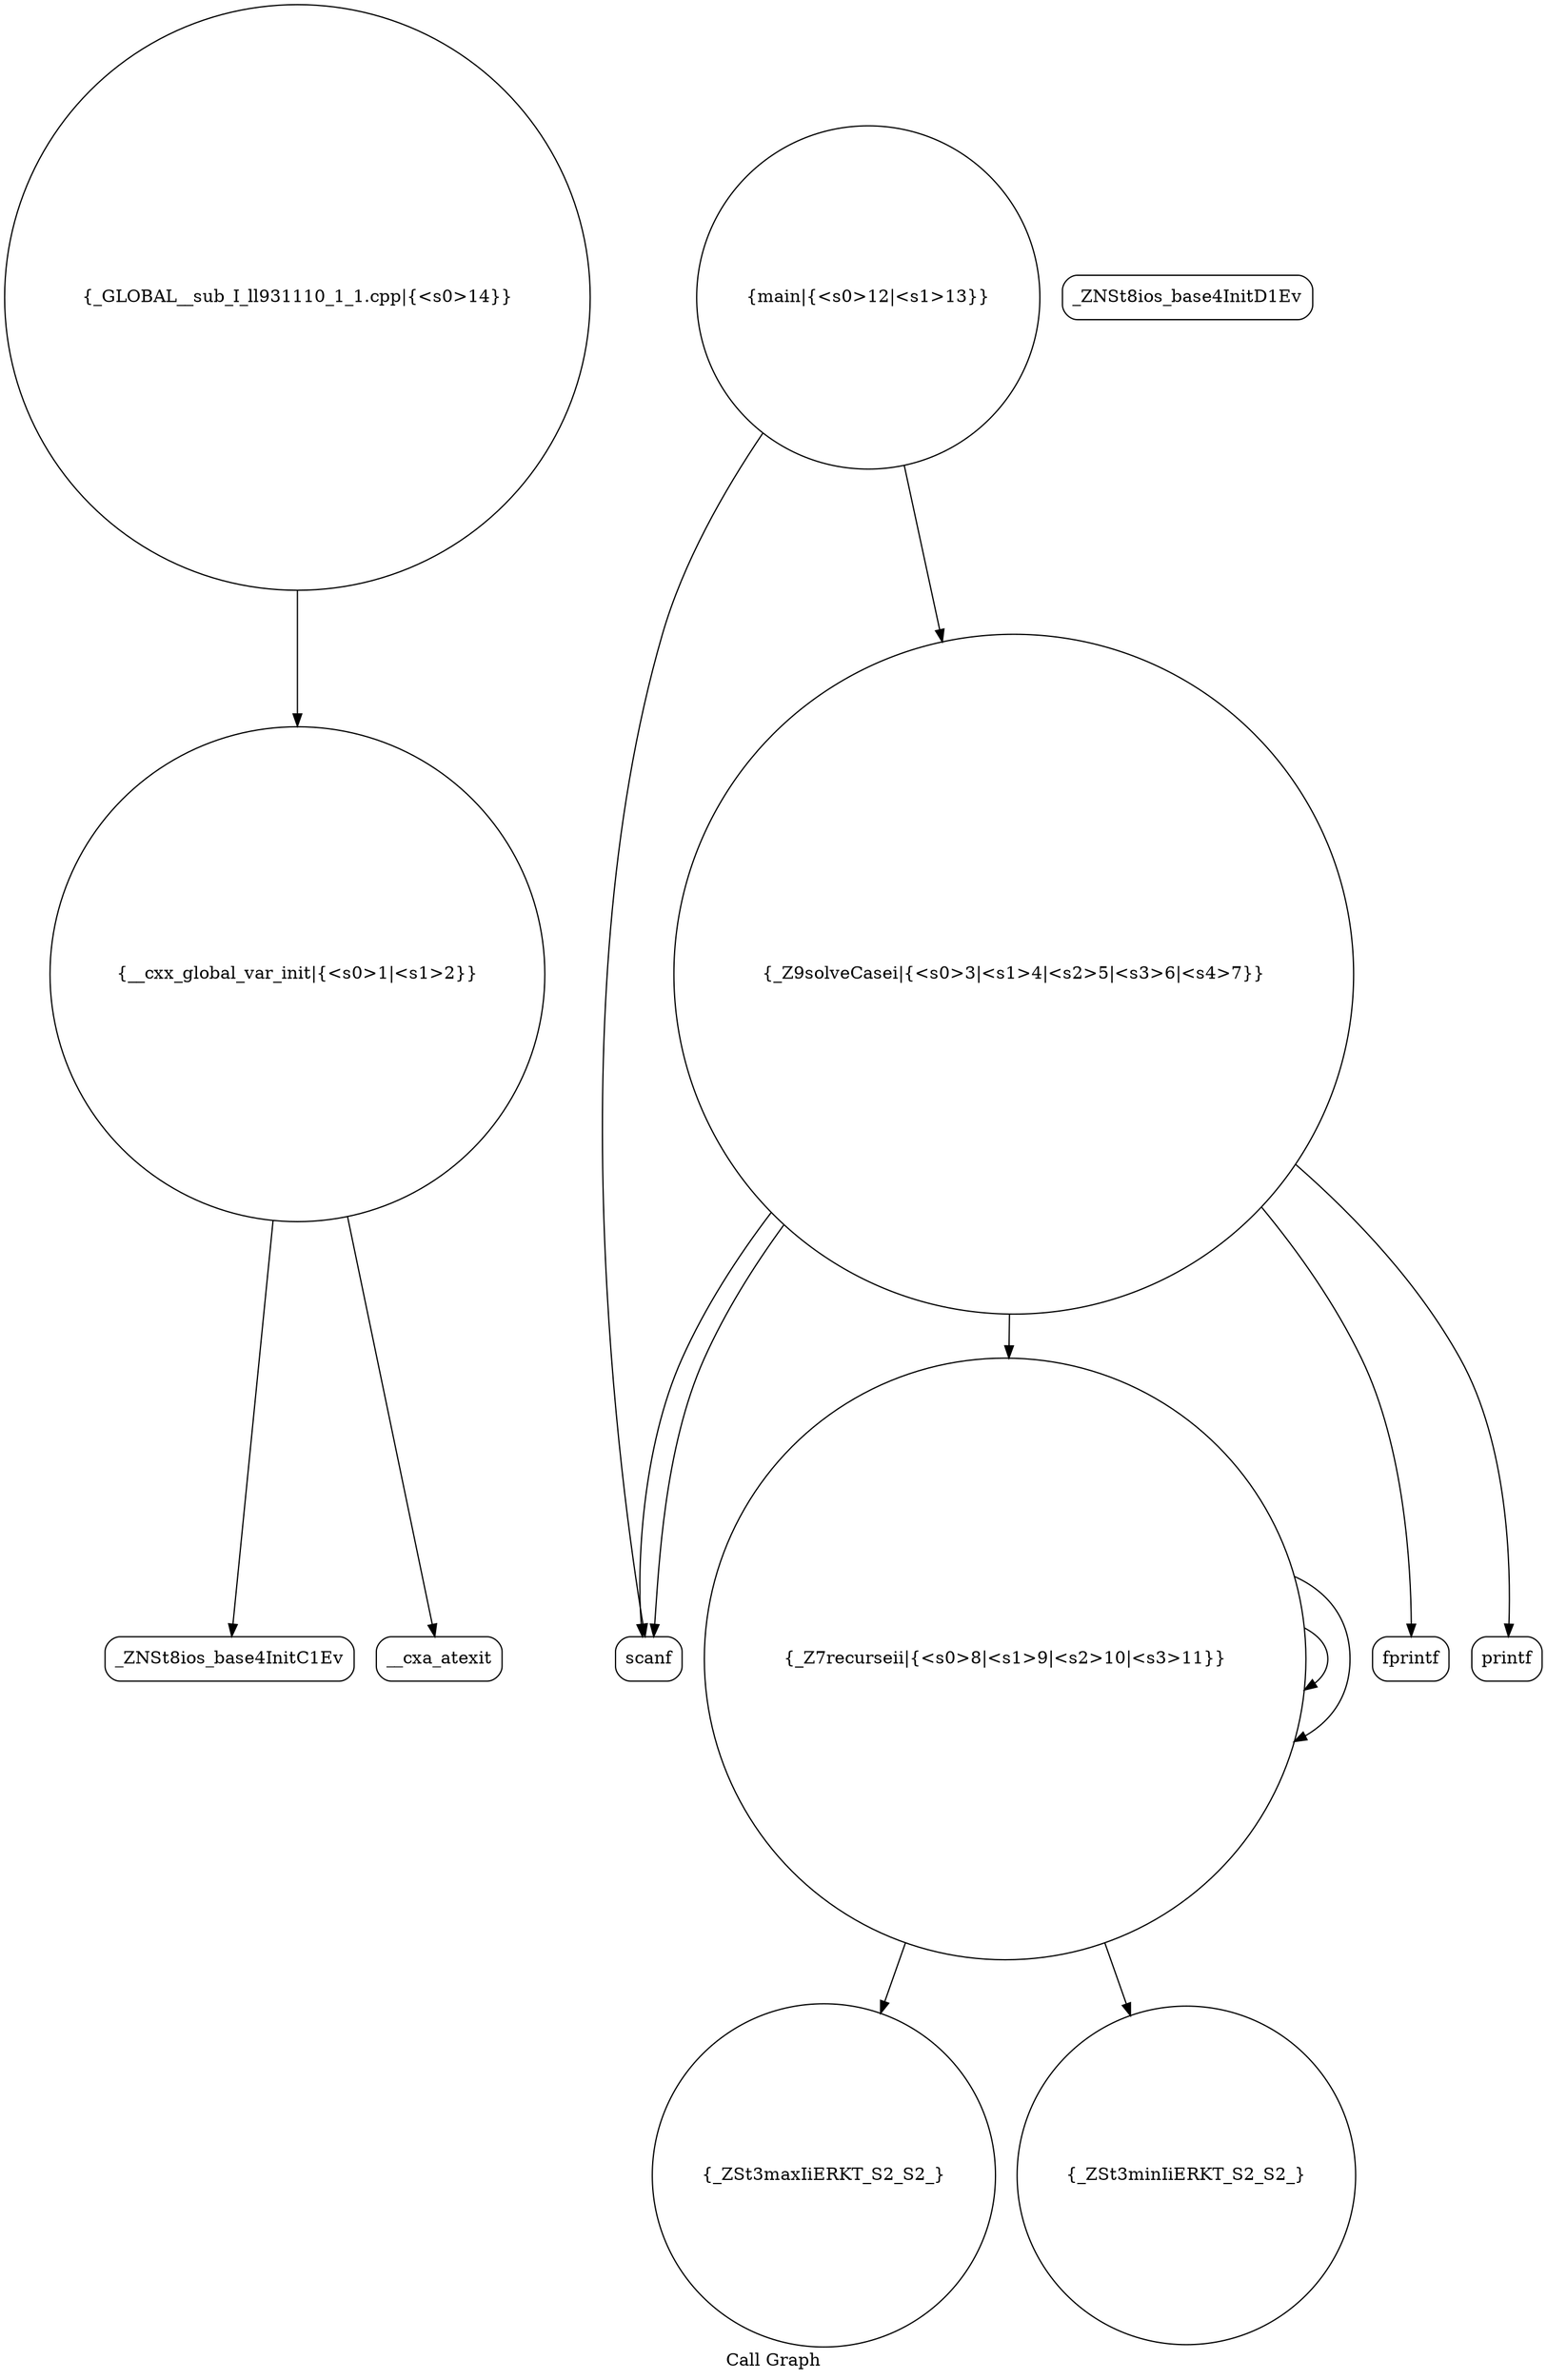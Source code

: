 digraph "Call Graph" {
	label="Call Graph";

	Node0x561821cbdbe0 [shape=record,shape=circle,label="{__cxx_global_var_init|{<s0>1|<s1>2}}"];
	Node0x561821cbdbe0:s0 -> Node0x561821cbe070[color=black];
	Node0x561821cbdbe0:s1 -> Node0x561821cbe170[color=black];
	Node0x561821cbe370 [shape=record,shape=circle,label="{_Z7recurseii|{<s0>8|<s1>9|<s2>10|<s3>11}}"];
	Node0x561821cbe370:s0 -> Node0x561821cbe4f0[color=black];
	Node0x561821cbe370:s1 -> Node0x561821cbe570[color=black];
	Node0x561821cbe370:s2 -> Node0x561821cbe370[color=black];
	Node0x561821cbe370:s3 -> Node0x561821cbe370[color=black];
	Node0x561821cbe0f0 [shape=record,shape=Mrecord,label="{_ZNSt8ios_base4InitD1Ev}"];
	Node0x561821cbe470 [shape=record,shape=circle,label="{main|{<s0>12|<s1>13}}"];
	Node0x561821cbe470:s0 -> Node0x561821cbe2f0[color=black];
	Node0x561821cbe470:s1 -> Node0x561821cbe1f0[color=black];
	Node0x561821cbe1f0 [shape=record,shape=circle,label="{_Z9solveCasei|{<s0>3|<s1>4|<s2>5|<s3>6|<s4>7}}"];
	Node0x561821cbe1f0:s0 -> Node0x561821cbe270[color=black];
	Node0x561821cbe1f0:s1 -> Node0x561821cbe2f0[color=black];
	Node0x561821cbe1f0:s2 -> Node0x561821cbe2f0[color=black];
	Node0x561821cbe1f0:s3 -> Node0x561821cbe370[color=black];
	Node0x561821cbe1f0:s4 -> Node0x561821cbe3f0[color=black];
	Node0x561821cbe570 [shape=record,shape=circle,label="{_ZSt3minIiERKT_S2_S2_}"];
	Node0x561821cbe2f0 [shape=record,shape=Mrecord,label="{scanf}"];
	Node0x561821cbe070 [shape=record,shape=Mrecord,label="{_ZNSt8ios_base4InitC1Ev}"];
	Node0x561821cbe3f0 [shape=record,shape=Mrecord,label="{printf}"];
	Node0x561821cbe170 [shape=record,shape=Mrecord,label="{__cxa_atexit}"];
	Node0x561821cbe4f0 [shape=record,shape=circle,label="{_ZSt3maxIiERKT_S2_S2_}"];
	Node0x561821cbe270 [shape=record,shape=Mrecord,label="{fprintf}"];
	Node0x561821cbe5f0 [shape=record,shape=circle,label="{_GLOBAL__sub_I_ll931110_1_1.cpp|{<s0>14}}"];
	Node0x561821cbe5f0:s0 -> Node0x561821cbdbe0[color=black];
}
